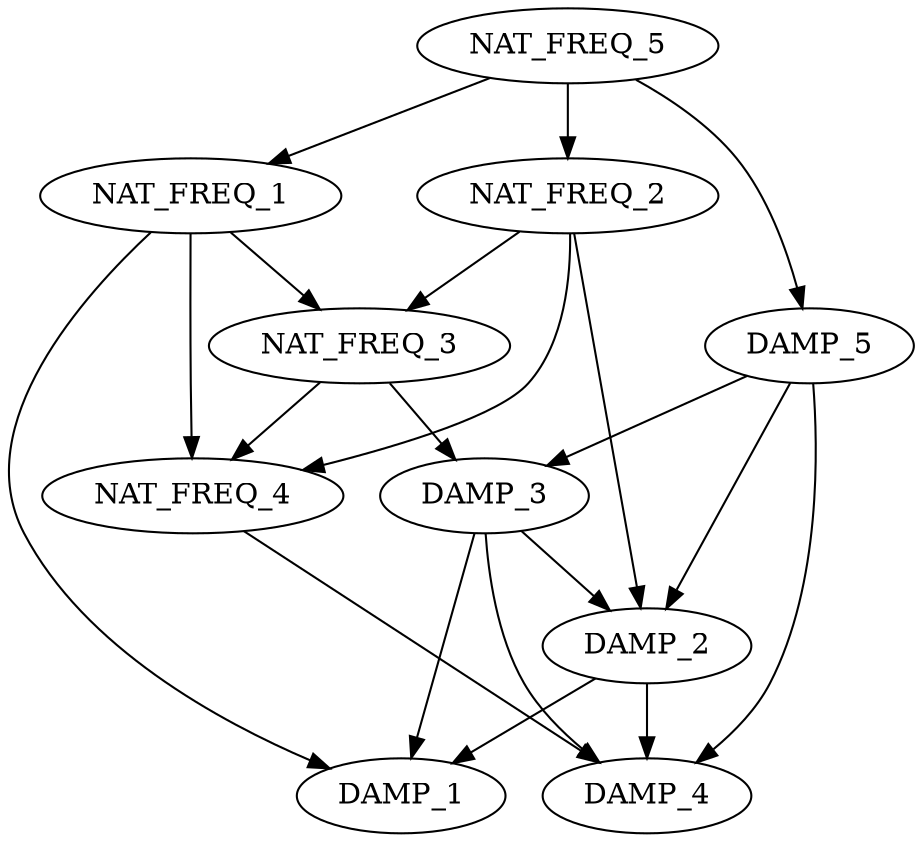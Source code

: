 strict digraph "" {
	NAT_FREQ_1 -> NAT_FREQ_3;
	NAT_FREQ_1 -> NAT_FREQ_4;
	NAT_FREQ_1 -> DAMP_1;
	NAT_FREQ_2 -> NAT_FREQ_3;
	NAT_FREQ_2 -> NAT_FREQ_4;
	NAT_FREQ_2 -> DAMP_2;
	NAT_FREQ_3 -> NAT_FREQ_4;
	NAT_FREQ_3 -> DAMP_3;
	NAT_FREQ_4 -> DAMP_4;
	NAT_FREQ_5 -> NAT_FREQ_1;
	NAT_FREQ_5 -> NAT_FREQ_2;
	NAT_FREQ_5 -> DAMP_5;
	DAMP_2 -> DAMP_1;
	DAMP_2 -> DAMP_4;
	DAMP_3 -> DAMP_1;
	DAMP_3 -> DAMP_2;
	DAMP_3 -> DAMP_4;
	DAMP_5 -> DAMP_2;
	DAMP_5 -> DAMP_3;
	DAMP_5 -> DAMP_4;
}
